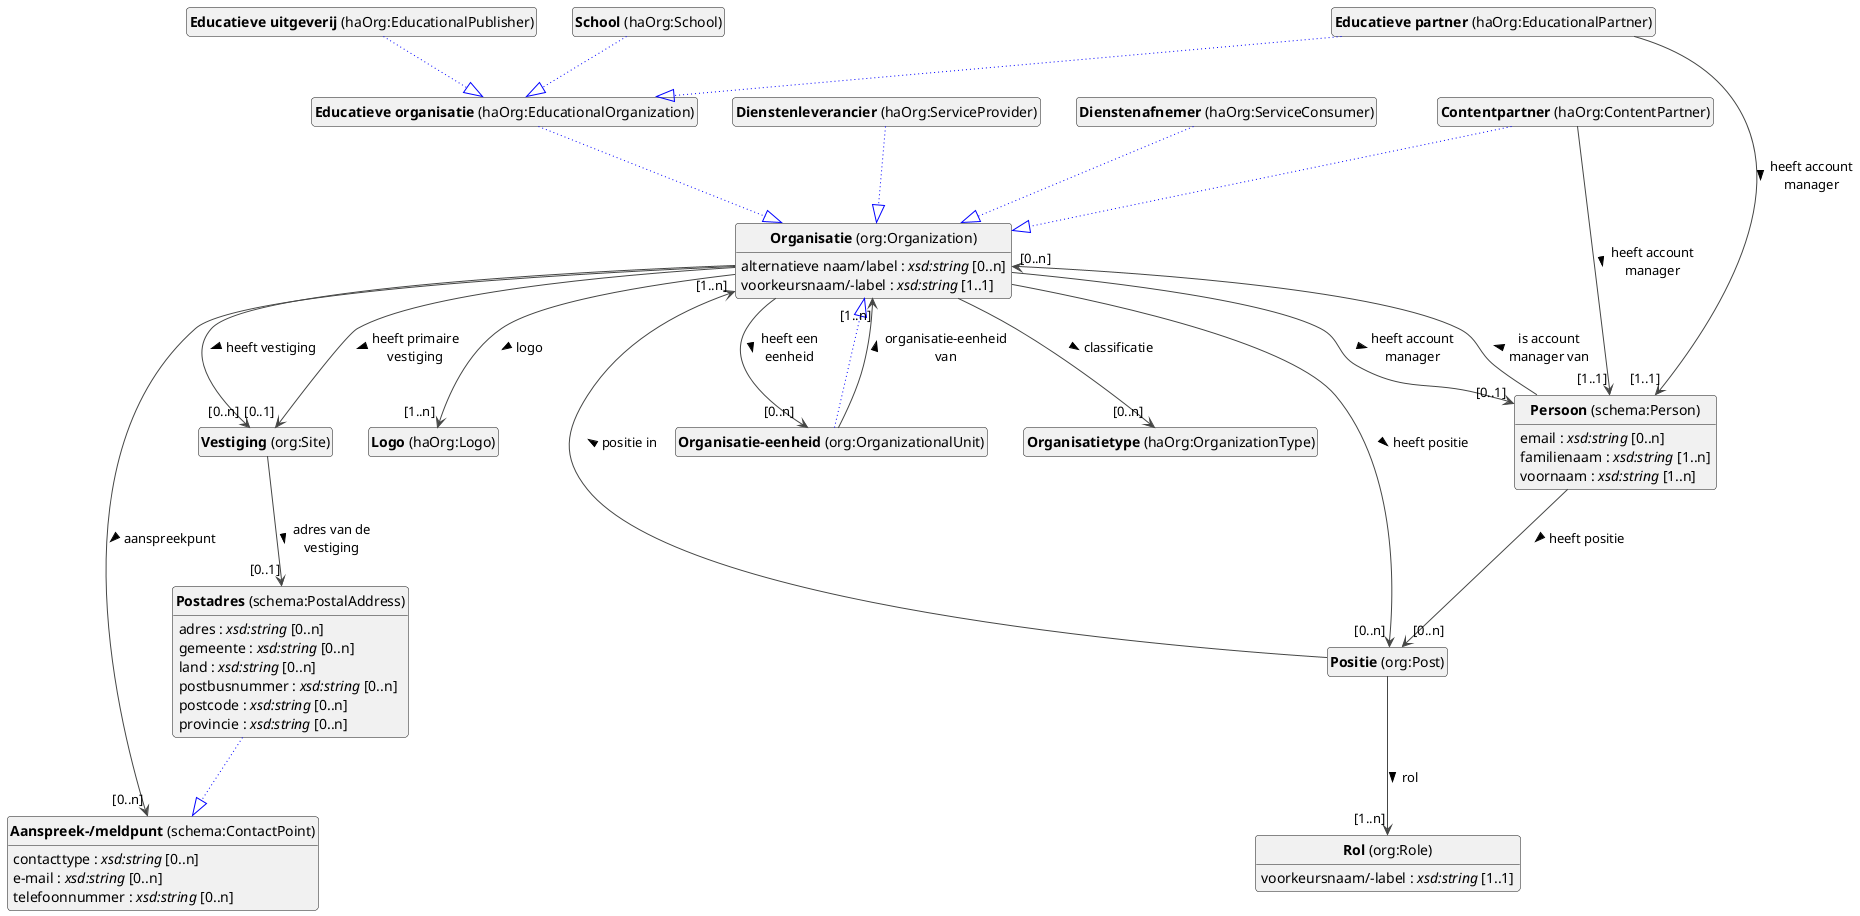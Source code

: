 @startuml
!theme vibrant
skinparam classFontSize 14
!define LIGHTORANGE
skinparam componentStyle uml2
skinparam wrapMessageWidth 100
' skinparam ArrowColor #Maroon
' Remove shadows
skinparam shadowing false
'skinparam linetype polyline
skinparam ArrowMessageAlignment left


class "<b>Organisatie</b> (org:Organization)" as org_Organization [[#org%3Aorganization]]
class "<b>Organisatie-eenheid</b> (org:OrganizationalUnit)" as org_OrganizationalUnit [[#org%3Aorganizationalunit]]
class "<b>Contentpartner</b> (haOrg:ContentPartner)" as haOrg_ContentPartner [[#haorg%3Acontentpartner]]
class "<b>Dienstenleverancier</b> (haOrg:ServiceProvider)" as haOrg_ServiceProvider [[#haorg%3Aserviceprovider]]
class "<b>Dienstenafnemer</b> (haOrg:ServiceConsumer)" as haOrg_ServiceConsumer [[#haorg%3Aserviceconsumer]]
class "<b>Educatieve organisatie</b> (haOrg:EducationalOrganization)" as haOrg_EducationalOrganization [[#haorg%3Aeducationalorganization]]
class "<b>Educatieve partner</b> (haOrg:EducationalPartner)" as haOrg_EducationalPartner [[#haorg%3Aeducationalpartner]]
class "<b>Educatieve uitgeverij</b> (haOrg:EducationalPublisher)" as haOrg_EducationalPublisher [[#haorg%3Aeducationalpublisher]]
class "<b>School</b> (haOrg:School)" as haOrg_School [[#haorg%3Aschool]]
class "<b>Vestiging</b> (org:Site)" as org_Site [[#org%3Asite]]
class "<b>Positie</b> (org:Post)" as org_Post [[#org%3Apost]]
class "<b>Rol</b> (org:Role)" as org_Role [[#org%3Arole]]
class "<b>Persoon</b> (schema:Person)" as schema_Person [[#schema%3Aperson]]
class "<b>Postadres</b> (schema:PostalAddress)" as schema_PostalAddress [[#schema%3Apostaladdress]]
class "<b>Aanspreek-/meldpunt</b> (schema:ContactPoint)" as schema_ContactPoint [[#schema%3Acontactpoint]]
class "<b>Logo</b> (haOrg:Logo)" as haOrg_Logo [[#haorg%3Alogo]]
class "<b>Organisatietype</b> (haOrg:OrganizationType)" as haOrg_OrganizationType [[#haorg%3Aorganizationtype]]



org_Organization --> "[0..n]" schema_ContactPoint : aanspreekpunt >
org_Organization : alternatieve naam/label : <i>xsd:string</i> [0..n]



org_Organization --> "[0..n]" haOrg_OrganizationType : classificatie >

org_Organization --> "[0..1]" schema_Person : heeft account manager >

org_Organization --> "[0..n]" org_OrganizationalUnit : heeft een eenheid >

org_Organization --> "[0..n]" org_Post : heeft positie >

org_Organization --> "[0..1]" org_Site : heeft primaire vestiging >

org_Organization --> "[0..n]" org_Site : heeft vestiging >


org_Organization --> "[1..n]" haOrg_Logo : logo >
org_Organization : voorkeursnaam/-label : <i>xsd:string</i> [1..1]


org_OrganizationalUnit --|> org_Organization #blue;line.dotted;text:blue


org_OrganizationalUnit --> "[1..n]" org_Organization : organisatie-eenheid van >

haOrg_ContentPartner --|> org_Organization #blue;line.dotted;text:blue


haOrg_ContentPartner --> "[1..1]" schema_Person : heeft account manager >

haOrg_ServiceProvider --|> org_Organization #blue;line.dotted;text:blue


haOrg_ServiceConsumer --|> org_Organization #blue;line.dotted;text:blue


haOrg_EducationalOrganization --|> org_Organization #blue;line.dotted;text:blue


haOrg_EducationalPartner --|> haOrg_EducationalOrganization #blue;line.dotted;text:blue


haOrg_EducationalPartner --> "[1..1]" schema_Person : heeft account manager >

haOrg_EducationalPublisher --|> haOrg_EducationalOrganization #blue;line.dotted;text:blue


haOrg_School --|> haOrg_EducationalOrganization #blue;line.dotted;text:blue




org_Site --> "[0..1]" schema_PostalAddress : adres van de vestiging >



org_Post --> "[1..n]" org_Organization : positie in >

org_Post --> "[1..n]" org_Role : rol >


org_Role : voorkeursnaam/-label : <i>xsd:string</i> [1..1]



schema_Person : email : <i>xsd:string</i> [0..n]

schema_Person : familienaam : <i>xsd:string</i> [1..n]


schema_Person --> "[0..n]" org_Post : heeft positie >

schema_Person --> "[0..n]" org_Organization : is account manager van >
schema_Person : voornaam : <i>xsd:string</i> [1..n]


schema_PostalAddress --|> schema_ContactPoint #blue;line.dotted;text:blue

schema_PostalAddress : adres : <i>xsd:string</i> [0..n]

schema_PostalAddress : gemeente : <i>xsd:string</i> [0..n]

schema_PostalAddress : land : <i>xsd:string</i> [0..n]

schema_PostalAddress : postbusnummer : <i>xsd:string</i> [0..n]

schema_PostalAddress : postcode : <i>xsd:string</i> [0..n]

schema_PostalAddress : provincie : <i>xsd:string</i> [0..n]



schema_ContactPoint : contacttype : <i>xsd:string</i> [0..n]

schema_ContactPoint : e-mail : <i>xsd:string</i> [0..n]

schema_ContactPoint : telefoonnummer : <i>xsd:string</i> [0..n]







hide circle
hide methods
hide empty members
@enduml


